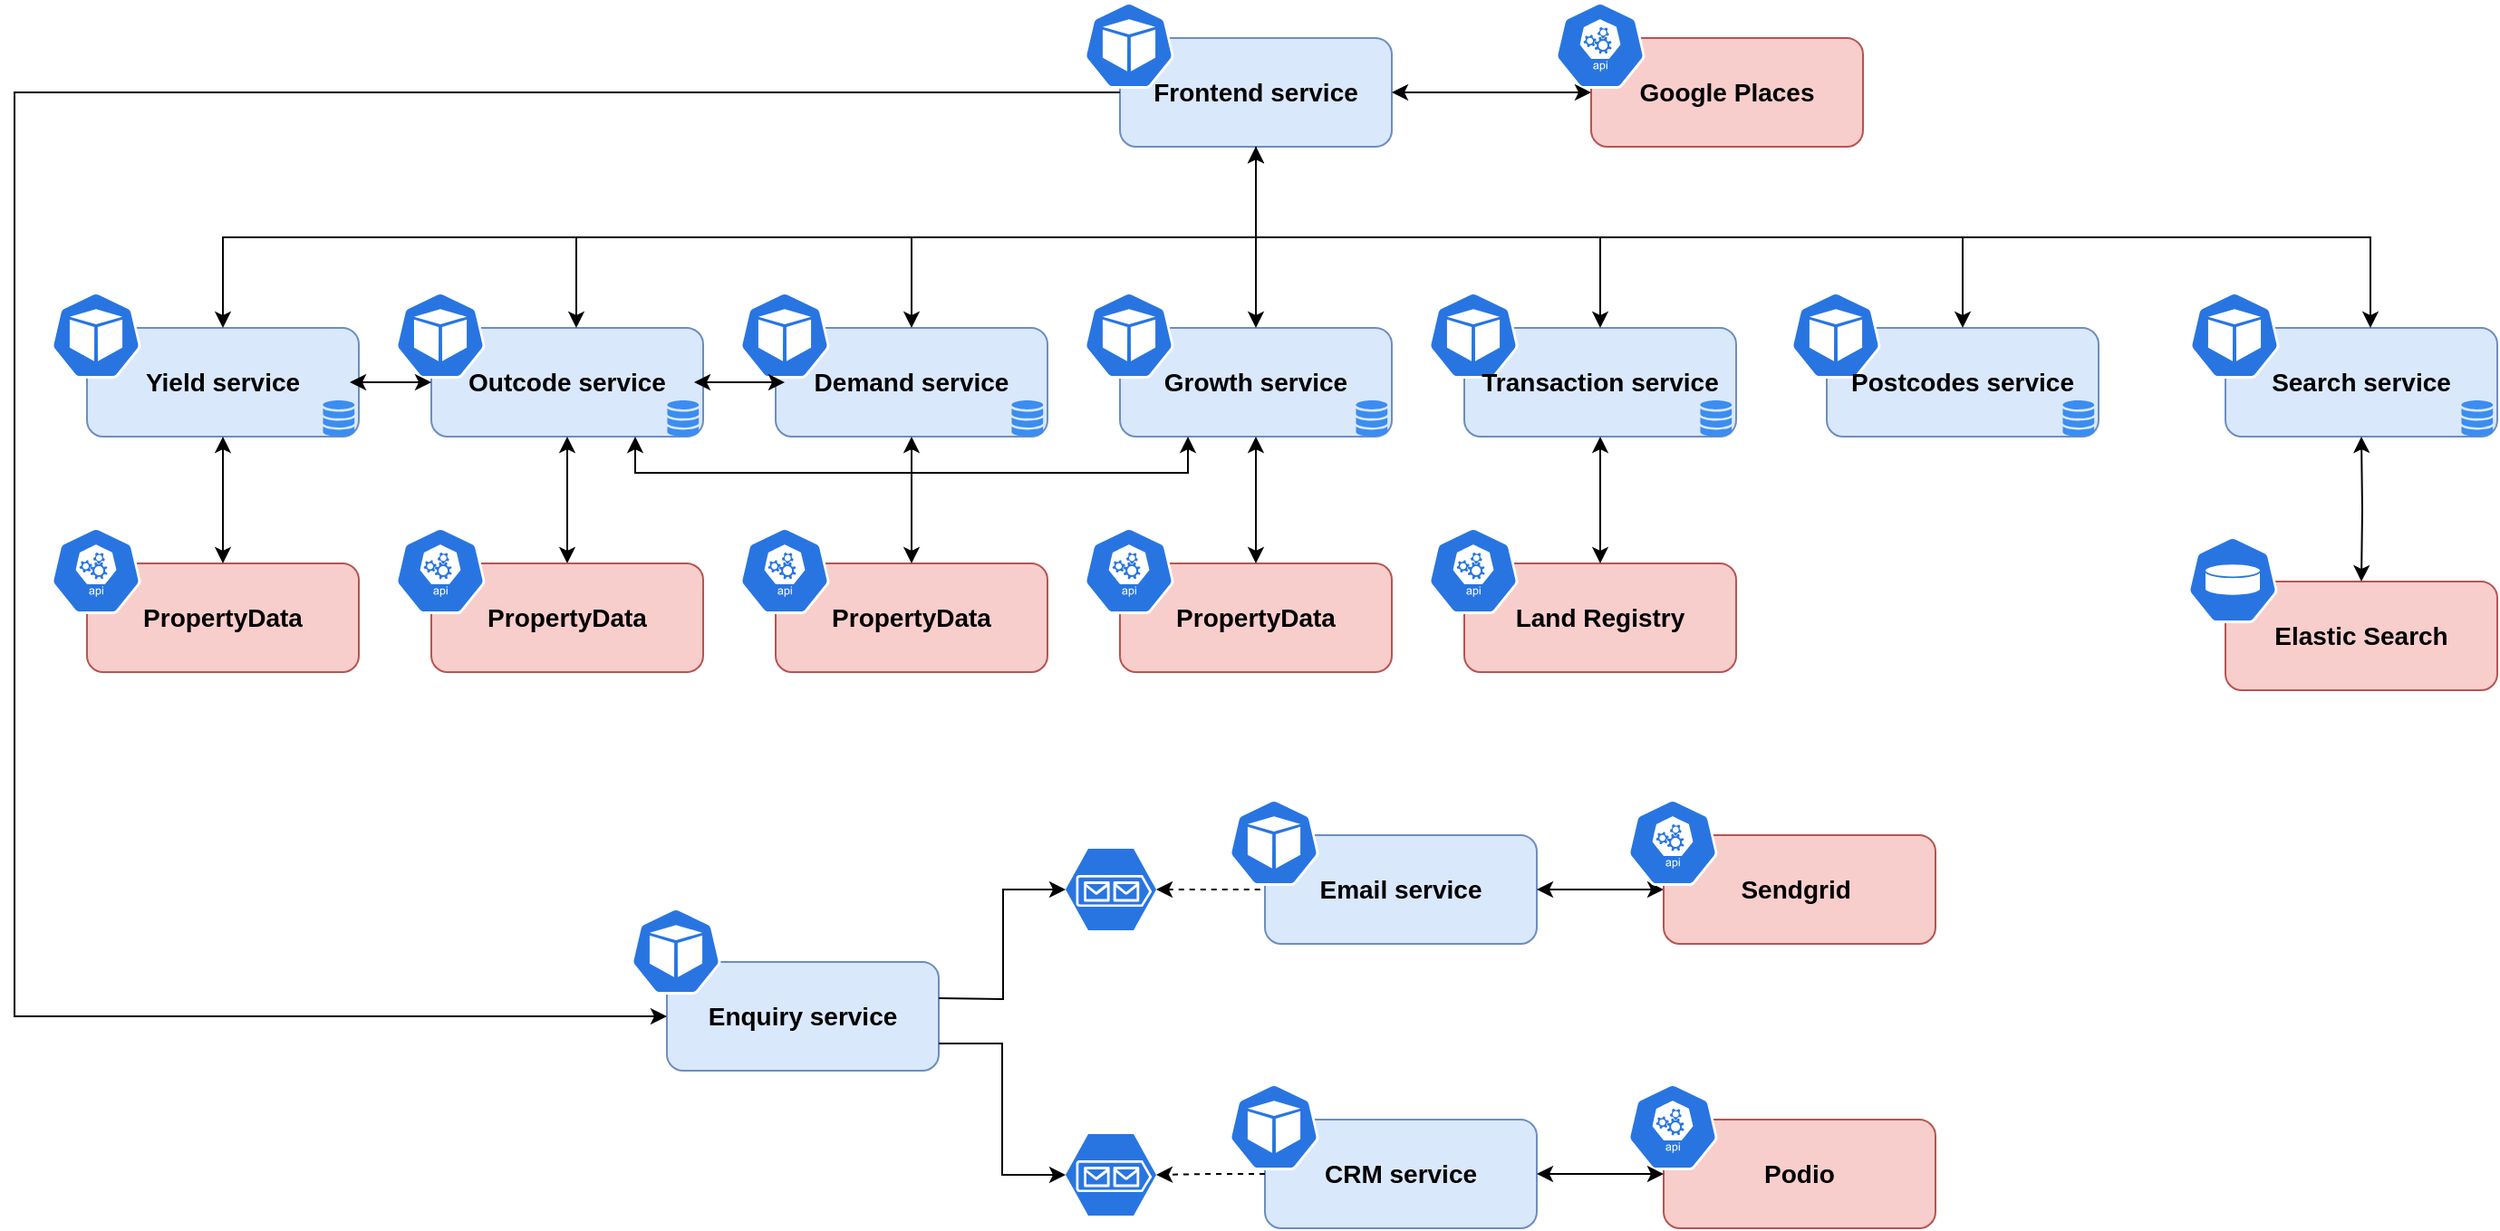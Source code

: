<mxfile version="14.9.8" type="github">
  <diagram id="yPxyJZ8AM_hMuL3Unpa9" name="current-architecture">
    <mxGraphModel dx="2777" dy="915" grid="1" gridSize="10" guides="1" tooltips="1" connect="1" arrows="1" fold="1" page="1" pageScale="1" pageWidth="850" pageHeight="1100" math="0" shadow="0">
      <root>
        <mxCell id="0" />
        <mxCell id="1" parent="0" />
        <mxCell id="XmYnf2hd-i7tS0sABOMN-187" value="" style="group" vertex="1" connectable="0" parent="1">
          <mxGeometry x="470" y="60" width="170" height="80" as="geometry" />
        </mxCell>
        <mxCell id="XmYnf2hd-i7tS0sABOMN-183" value="" style="rounded=1;whiteSpace=wrap;html=1;fillColor=#dae8fc;strokeColor=#6c8ebf;" vertex="1" parent="XmYnf2hd-i7tS0sABOMN-187">
          <mxGeometry x="20" y="20" width="150" height="60" as="geometry" />
        </mxCell>
        <mxCell id="XmYnf2hd-i7tS0sABOMN-181" value="" style="html=1;dashed=0;whitespace=wrap;fillColor=#2875E2;strokeColor=#ffffff;points=[[0.005,0.63,0],[0.1,0.2,0],[0.9,0.2,0],[0.5,0,0],[0.995,0.63,0],[0.72,0.99,0],[0.5,1,0],[0.28,0.99,0]];shape=mxgraph.kubernetes.icon;prIcon=pod" vertex="1" parent="XmYnf2hd-i7tS0sABOMN-187">
          <mxGeometry width="50" height="48" as="geometry" />
        </mxCell>
        <mxCell id="XmYnf2hd-i7tS0sABOMN-186" value="&lt;div style=&quot;font-size: 14px;&quot;&gt;&lt;b style=&quot;font-size: 14px;&quot;&gt;Frontend service&lt;/b&gt;&lt;/div&gt;" style="text;html=1;strokeColor=none;fillColor=none;align=center;verticalAlign=middle;whiteSpace=wrap;rounded=0;fontSize=14;" vertex="1" parent="XmYnf2hd-i7tS0sABOMN-187">
          <mxGeometry x="25" y="30" width="140" height="40" as="geometry" />
        </mxCell>
        <mxCell id="XmYnf2hd-i7tS0sABOMN-188" value="" style="group" vertex="1" connectable="0" parent="1">
          <mxGeometry x="90" y="220" width="170" height="80" as="geometry" />
        </mxCell>
        <mxCell id="XmYnf2hd-i7tS0sABOMN-189" value="" style="rounded=1;whiteSpace=wrap;html=1;fillColor=#dae8fc;strokeColor=#6c8ebf;" vertex="1" parent="XmYnf2hd-i7tS0sABOMN-188">
          <mxGeometry x="20" y="20" width="150" height="60" as="geometry" />
        </mxCell>
        <mxCell id="XmYnf2hd-i7tS0sABOMN-190" value="" style="html=1;dashed=0;whitespace=wrap;fillColor=#2875E2;strokeColor=#ffffff;points=[[0.005,0.63,0],[0.1,0.2,0],[0.9,0.2,0],[0.5,0,0],[0.995,0.63,0],[0.72,0.99,0],[0.5,1,0],[0.28,0.99,0]];shape=mxgraph.kubernetes.icon;prIcon=pod" vertex="1" parent="XmYnf2hd-i7tS0sABOMN-188">
          <mxGeometry width="50" height="48" as="geometry" />
        </mxCell>
        <mxCell id="XmYnf2hd-i7tS0sABOMN-191" value="&lt;div style=&quot;font-size: 14px&quot;&gt;&lt;b style=&quot;font-size: 14px&quot;&gt;Outcode service&lt;/b&gt;&lt;/div&gt;" style="text;html=1;strokeColor=none;fillColor=none;align=center;verticalAlign=middle;whiteSpace=wrap;rounded=0;fontSize=14;" vertex="1" parent="XmYnf2hd-i7tS0sABOMN-188">
          <mxGeometry x="25" y="30" width="140" height="40" as="geometry" />
        </mxCell>
        <mxCell id="XmYnf2hd-i7tS0sABOMN-331" value="" style="html=1;aspect=fixed;strokeColor=none;shadow=0;align=center;verticalAlign=top;fillColor=#3B8DF1;shape=mxgraph.gcp2.cloud_monitoring;fontSize=14;fontColor=#000000;" vertex="1" parent="XmYnf2hd-i7tS0sABOMN-188">
          <mxGeometry x="150" y="60" width="18" height="20" as="geometry" />
        </mxCell>
        <mxCell id="XmYnf2hd-i7tS0sABOMN-192" value="" style="group" vertex="1" connectable="0" parent="1">
          <mxGeometry x="280" y="220" width="170" height="80" as="geometry" />
        </mxCell>
        <mxCell id="XmYnf2hd-i7tS0sABOMN-193" value="" style="rounded=1;whiteSpace=wrap;html=1;fillColor=#dae8fc;strokeColor=#6c8ebf;" vertex="1" parent="XmYnf2hd-i7tS0sABOMN-192">
          <mxGeometry x="20" y="20" width="150" height="60" as="geometry" />
        </mxCell>
        <mxCell id="XmYnf2hd-i7tS0sABOMN-194" value="" style="html=1;dashed=0;whitespace=wrap;fillColor=#2875E2;strokeColor=#ffffff;points=[[0.005,0.63,0],[0.1,0.2,0],[0.9,0.2,0],[0.5,0,0],[0.995,0.63,0],[0.72,0.99,0],[0.5,1,0],[0.28,0.99,0]];shape=mxgraph.kubernetes.icon;prIcon=pod" vertex="1" parent="XmYnf2hd-i7tS0sABOMN-192">
          <mxGeometry width="50" height="48" as="geometry" />
        </mxCell>
        <mxCell id="XmYnf2hd-i7tS0sABOMN-195" value="&lt;div style=&quot;font-size: 14px&quot;&gt;&lt;b style=&quot;font-size: 14px&quot;&gt;Demand service&lt;/b&gt;&lt;/div&gt;" style="text;html=1;strokeColor=none;fillColor=none;align=center;verticalAlign=middle;whiteSpace=wrap;rounded=0;fontSize=14;" vertex="1" parent="XmYnf2hd-i7tS0sABOMN-192">
          <mxGeometry x="25" y="30" width="140" height="40" as="geometry" />
        </mxCell>
        <mxCell id="XmYnf2hd-i7tS0sABOMN-196" value="" style="group" vertex="1" connectable="0" parent="1">
          <mxGeometry x="470" y="220" width="170" height="80" as="geometry" />
        </mxCell>
        <mxCell id="XmYnf2hd-i7tS0sABOMN-197" value="" style="rounded=1;whiteSpace=wrap;html=1;fillColor=#dae8fc;strokeColor=#6c8ebf;" vertex="1" parent="XmYnf2hd-i7tS0sABOMN-196">
          <mxGeometry x="20" y="20" width="150" height="60" as="geometry" />
        </mxCell>
        <mxCell id="XmYnf2hd-i7tS0sABOMN-198" value="" style="html=1;dashed=0;whitespace=wrap;fillColor=#2875E2;strokeColor=#ffffff;points=[[0.005,0.63,0],[0.1,0.2,0],[0.9,0.2,0],[0.5,0,0],[0.995,0.63,0],[0.72,0.99,0],[0.5,1,0],[0.28,0.99,0]];shape=mxgraph.kubernetes.icon;prIcon=pod" vertex="1" parent="XmYnf2hd-i7tS0sABOMN-196">
          <mxGeometry width="50" height="48" as="geometry" />
        </mxCell>
        <mxCell id="XmYnf2hd-i7tS0sABOMN-199" value="&lt;div style=&quot;font-size: 14px&quot;&gt;&lt;b style=&quot;font-size: 14px&quot;&gt;Growth&lt;/b&gt;&lt;b&gt;&amp;nbsp;service&lt;/b&gt;&lt;/div&gt;" style="text;html=1;strokeColor=none;fillColor=none;align=center;verticalAlign=middle;whiteSpace=wrap;rounded=0;fontSize=14;" vertex="1" parent="XmYnf2hd-i7tS0sABOMN-196">
          <mxGeometry x="25" y="30" width="140" height="40" as="geometry" />
        </mxCell>
        <mxCell id="XmYnf2hd-i7tS0sABOMN-326" value="" style="html=1;aspect=fixed;strokeColor=none;shadow=0;align=center;verticalAlign=top;fillColor=#3B8DF1;shape=mxgraph.gcp2.cloud_monitoring;fontSize=14;fontColor=#000000;" vertex="1" parent="XmYnf2hd-i7tS0sABOMN-196">
          <mxGeometry x="150" y="60" width="18" height="20" as="geometry" />
        </mxCell>
        <mxCell id="XmYnf2hd-i7tS0sABOMN-200" value="" style="group" vertex="1" connectable="0" parent="1">
          <mxGeometry x="660" y="220" width="170" height="80" as="geometry" />
        </mxCell>
        <mxCell id="XmYnf2hd-i7tS0sABOMN-201" value="" style="rounded=1;whiteSpace=wrap;html=1;fillColor=#dae8fc;strokeColor=#6c8ebf;" vertex="1" parent="XmYnf2hd-i7tS0sABOMN-200">
          <mxGeometry x="20" y="20" width="150" height="60" as="geometry" />
        </mxCell>
        <mxCell id="XmYnf2hd-i7tS0sABOMN-202" value="" style="html=1;dashed=0;whitespace=wrap;fillColor=#2875E2;strokeColor=#ffffff;points=[[0.005,0.63,0],[0.1,0.2,0],[0.9,0.2,0],[0.5,0,0],[0.995,0.63,0],[0.72,0.99,0],[0.5,1,0],[0.28,0.99,0]];shape=mxgraph.kubernetes.icon;prIcon=pod" vertex="1" parent="XmYnf2hd-i7tS0sABOMN-200">
          <mxGeometry width="50" height="48" as="geometry" />
        </mxCell>
        <mxCell id="XmYnf2hd-i7tS0sABOMN-203" value="&lt;div style=&quot;font-size: 14px&quot;&gt;&lt;b style=&quot;font-size: 14px&quot;&gt;Transaction service&lt;/b&gt;&lt;/div&gt;" style="text;html=1;strokeColor=none;fillColor=none;align=center;verticalAlign=middle;whiteSpace=wrap;rounded=0;fontSize=14;" vertex="1" parent="XmYnf2hd-i7tS0sABOMN-200">
          <mxGeometry x="25" y="30" width="140" height="40" as="geometry" />
        </mxCell>
        <mxCell id="XmYnf2hd-i7tS0sABOMN-319" value="" style="html=1;aspect=fixed;strokeColor=none;shadow=0;align=center;verticalAlign=top;fillColor=#3B8DF1;shape=mxgraph.gcp2.cloud_monitoring;fontSize=14;fontColor=#000000;" vertex="1" parent="XmYnf2hd-i7tS0sABOMN-200">
          <mxGeometry x="150" y="60" width="18" height="20" as="geometry" />
        </mxCell>
        <mxCell id="XmYnf2hd-i7tS0sABOMN-204" value="" style="group" vertex="1" connectable="0" parent="1">
          <mxGeometry x="550" y="657" width="170" height="80" as="geometry" />
        </mxCell>
        <mxCell id="XmYnf2hd-i7tS0sABOMN-205" value="" style="rounded=1;whiteSpace=wrap;html=1;fillColor=#dae8fc;strokeColor=#6c8ebf;" vertex="1" parent="XmYnf2hd-i7tS0sABOMN-204">
          <mxGeometry x="20" y="20" width="150" height="60" as="geometry" />
        </mxCell>
        <mxCell id="XmYnf2hd-i7tS0sABOMN-206" value="" style="html=1;dashed=0;whitespace=wrap;fillColor=#2875E2;strokeColor=#ffffff;points=[[0.005,0.63,0],[0.1,0.2,0],[0.9,0.2,0],[0.5,0,0],[0.995,0.63,0],[0.72,0.99,0],[0.5,1,0],[0.28,0.99,0]];shape=mxgraph.kubernetes.icon;prIcon=pod" vertex="1" parent="XmYnf2hd-i7tS0sABOMN-204">
          <mxGeometry width="50" height="48" as="geometry" />
        </mxCell>
        <mxCell id="XmYnf2hd-i7tS0sABOMN-207" value="&lt;div style=&quot;font-size: 14px&quot;&gt;&lt;b style=&quot;font-size: 14px&quot;&gt;CRM service&lt;/b&gt;&lt;/div&gt;" style="text;html=1;strokeColor=none;fillColor=none;align=center;verticalAlign=middle;whiteSpace=wrap;rounded=0;fontSize=14;" vertex="1" parent="XmYnf2hd-i7tS0sABOMN-204">
          <mxGeometry x="25" y="30" width="140" height="40" as="geometry" />
        </mxCell>
        <mxCell id="XmYnf2hd-i7tS0sABOMN-208" value="" style="group" vertex="1" connectable="0" parent="1">
          <mxGeometry x="550" y="500" width="170" height="80" as="geometry" />
        </mxCell>
        <mxCell id="XmYnf2hd-i7tS0sABOMN-209" value="" style="rounded=1;whiteSpace=wrap;html=1;fillColor=#dae8fc;strokeColor=#6c8ebf;" vertex="1" parent="XmYnf2hd-i7tS0sABOMN-208">
          <mxGeometry x="20" y="20" width="150" height="60" as="geometry" />
        </mxCell>
        <mxCell id="XmYnf2hd-i7tS0sABOMN-210" value="" style="html=1;dashed=0;whitespace=wrap;fillColor=#2875E2;strokeColor=#ffffff;points=[[0.005,0.63,0],[0.1,0.2,0],[0.9,0.2,0],[0.5,0,0],[0.995,0.63,0],[0.72,0.99,0],[0.5,1,0],[0.28,0.99,0]];shape=mxgraph.kubernetes.icon;prIcon=pod" vertex="1" parent="XmYnf2hd-i7tS0sABOMN-208">
          <mxGeometry width="50" height="48" as="geometry" />
        </mxCell>
        <mxCell id="XmYnf2hd-i7tS0sABOMN-211" value="&lt;div style=&quot;font-size: 14px&quot;&gt;&lt;b style=&quot;font-size: 14px&quot;&gt;Email service&lt;/b&gt;&lt;/div&gt;" style="text;html=1;strokeColor=none;fillColor=none;align=center;verticalAlign=middle;whiteSpace=wrap;rounded=0;fontSize=14;" vertex="1" parent="XmYnf2hd-i7tS0sABOMN-208">
          <mxGeometry x="25" y="30" width="140" height="40" as="geometry" />
        </mxCell>
        <mxCell id="XmYnf2hd-i7tS0sABOMN-212" value="" style="group" vertex="1" connectable="0" parent="1">
          <mxGeometry x="860" y="220" width="190" height="80" as="geometry" />
        </mxCell>
        <mxCell id="XmYnf2hd-i7tS0sABOMN-213" value="" style="rounded=1;whiteSpace=wrap;html=1;fillColor=#dae8fc;strokeColor=#6c8ebf;" vertex="1" parent="XmYnf2hd-i7tS0sABOMN-212">
          <mxGeometry x="20" y="20" width="150" height="60" as="geometry" />
        </mxCell>
        <mxCell id="XmYnf2hd-i7tS0sABOMN-214" value="" style="html=1;dashed=0;whitespace=wrap;fillColor=#2875E2;strokeColor=#ffffff;points=[[0.005,0.63,0],[0.1,0.2,0],[0.9,0.2,0],[0.5,0,0],[0.995,0.63,0],[0.72,0.99,0],[0.5,1,0],[0.28,0.99,0]];shape=mxgraph.kubernetes.icon;prIcon=pod" vertex="1" parent="XmYnf2hd-i7tS0sABOMN-212">
          <mxGeometry width="50" height="48" as="geometry" />
        </mxCell>
        <mxCell id="XmYnf2hd-i7tS0sABOMN-215" value="&lt;div style=&quot;font-size: 14px&quot;&gt;&lt;b style=&quot;font-size: 14px&quot;&gt;Postcodes service&lt;/b&gt;&lt;/div&gt;" style="text;html=1;strokeColor=none;fillColor=none;align=center;verticalAlign=middle;whiteSpace=wrap;rounded=0;fontSize=14;" vertex="1" parent="XmYnf2hd-i7tS0sABOMN-212">
          <mxGeometry x="25" y="30" width="140" height="40" as="geometry" />
        </mxCell>
        <mxCell id="XmYnf2hd-i7tS0sABOMN-217" style="edgeStyle=orthogonalEdgeStyle;rounded=0;orthogonalLoop=1;jettySize=auto;html=1;entryX=0.5;entryY=0;entryDx=0;entryDy=0;fontSize=14;fontColor=#000000;horizontal=0;startArrow=classic;startFill=1;" edge="1" parent="1">
          <mxGeometry relative="1" as="geometry">
            <mxPoint x="565" y="140" as="sourcePoint" />
            <mxPoint x="190" y="240" as="targetPoint" />
            <Array as="points">
              <mxPoint x="565" y="140" />
              <mxPoint x="565" y="190" />
              <mxPoint x="190" y="190" />
            </Array>
          </mxGeometry>
        </mxCell>
        <mxCell id="XmYnf2hd-i7tS0sABOMN-218" style="edgeStyle=orthogonalEdgeStyle;rounded=0;orthogonalLoop=1;jettySize=auto;html=1;exitX=0.5;exitY=1;exitDx=0;exitDy=0;entryX=0.5;entryY=0;entryDx=0;entryDy=0;fontSize=14;fontColor=#000000;" edge="1" parent="1" source="XmYnf2hd-i7tS0sABOMN-183" target="XmYnf2hd-i7tS0sABOMN-193">
          <mxGeometry relative="1" as="geometry" />
        </mxCell>
        <mxCell id="XmYnf2hd-i7tS0sABOMN-219" style="edgeStyle=orthogonalEdgeStyle;rounded=0;orthogonalLoop=1;jettySize=auto;html=1;exitX=0.5;exitY=1;exitDx=0;exitDy=0;entryX=0.5;entryY=0;entryDx=0;entryDy=0;fontSize=14;fontColor=#000000;" edge="1" parent="1" source="XmYnf2hd-i7tS0sABOMN-183" target="XmYnf2hd-i7tS0sABOMN-197">
          <mxGeometry relative="1" as="geometry" />
        </mxCell>
        <mxCell id="XmYnf2hd-i7tS0sABOMN-220" style="edgeStyle=orthogonalEdgeStyle;rounded=0;orthogonalLoop=1;jettySize=auto;html=1;exitX=0.5;exitY=1;exitDx=0;exitDy=0;entryX=0.5;entryY=0;entryDx=0;entryDy=0;fontSize=14;fontColor=#000000;" edge="1" parent="1" source="XmYnf2hd-i7tS0sABOMN-183" target="XmYnf2hd-i7tS0sABOMN-201">
          <mxGeometry relative="1" as="geometry" />
        </mxCell>
        <mxCell id="XmYnf2hd-i7tS0sABOMN-225" style="edgeStyle=orthogonalEdgeStyle;rounded=0;orthogonalLoop=1;jettySize=auto;html=1;exitX=0.5;exitY=1;exitDx=0;exitDy=0;entryX=0.5;entryY=0;entryDx=0;entryDy=0;fontSize=14;fontColor=#000000;startArrow=classic;startFill=1;" edge="1" parent="1" source="XmYnf2hd-i7tS0sABOMN-189" target="XmYnf2hd-i7tS0sABOMN-293">
          <mxGeometry relative="1" as="geometry">
            <mxPoint x="185" y="340" as="targetPoint" />
          </mxGeometry>
        </mxCell>
        <mxCell id="XmYnf2hd-i7tS0sABOMN-230" value="" style="group" vertex="1" connectable="0" parent="1">
          <mxGeometry x="220" y="500" width="170" height="80" as="geometry" />
        </mxCell>
        <mxCell id="XmYnf2hd-i7tS0sABOMN-231" value="" style="rounded=1;whiteSpace=wrap;html=1;fillColor=#dae8fc;strokeColor=#6c8ebf;" vertex="1" parent="XmYnf2hd-i7tS0sABOMN-230">
          <mxGeometry x="20" y="90" width="150" height="60" as="geometry" />
        </mxCell>
        <mxCell id="XmYnf2hd-i7tS0sABOMN-233" value="&lt;div style=&quot;font-size: 14px&quot;&gt;&lt;b style=&quot;font-size: 14px&quot;&gt;Enquiry service&lt;/b&gt;&lt;/div&gt;" style="text;html=1;strokeColor=none;fillColor=none;align=center;verticalAlign=middle;whiteSpace=wrap;rounded=0;fontSize=14;" vertex="1" parent="XmYnf2hd-i7tS0sABOMN-230">
          <mxGeometry x="25" y="100" width="140" height="40" as="geometry" />
        </mxCell>
        <mxCell id="XmYnf2hd-i7tS0sABOMN-235" style="edgeStyle=orthogonalEdgeStyle;rounded=0;orthogonalLoop=1;jettySize=auto;html=1;entryX=0;entryY=0.5;entryDx=0;entryDy=0;fontSize=14;fontColor=#000000;startArrow=none;startFill=0;strokeWidth=1;fillColor=#f8cecc;" edge="1" parent="1" target="XmYnf2hd-i7tS0sABOMN-231">
          <mxGeometry relative="1" as="geometry">
            <mxPoint x="490" y="110" as="sourcePoint" />
            <mxPoint x="120" y="550" as="targetPoint" />
            <Array as="points">
              <mxPoint x="-120" y="110" />
              <mxPoint x="-120" y="620" />
            </Array>
          </mxGeometry>
        </mxCell>
        <mxCell id="XmYnf2hd-i7tS0sABOMN-242" style="edgeStyle=orthogonalEdgeStyle;rounded=0;orthogonalLoop=1;jettySize=auto;html=1;exitX=1;exitY=0.5;exitDx=0;exitDy=0;exitPerimeter=0;fontSize=14;fontColor=#000000;startArrow=classic;startFill=1;endArrow=none;endFill=0;dashed=1;" edge="1" parent="1" source="XmYnf2hd-i7tS0sABOMN-239">
          <mxGeometry relative="1" as="geometry">
            <mxPoint x="570" y="550" as="targetPoint" />
          </mxGeometry>
        </mxCell>
        <mxCell id="XmYnf2hd-i7tS0sABOMN-239" value="" style="verticalLabelPosition=bottom;html=1;verticalAlign=top;align=center;strokeColor=none;shape=mxgraph.azure.storage_queue;fontSize=14;fontColor=#000000;fillColor=#2875E2;" vertex="1" parent="1">
          <mxGeometry x="460" y="527.5" width="50" height="45" as="geometry" />
        </mxCell>
        <mxCell id="XmYnf2hd-i7tS0sABOMN-240" value="" style="verticalLabelPosition=bottom;html=1;verticalAlign=top;align=center;strokeColor=none;shape=mxgraph.azure.storage_queue;fontSize=14;fontColor=#000000;fillColor=#2875E2;" vertex="1" parent="1">
          <mxGeometry x="460" y="685" width="50" height="45" as="geometry" />
        </mxCell>
        <mxCell id="XmYnf2hd-i7tS0sABOMN-244" style="edgeStyle=orthogonalEdgeStyle;rounded=0;orthogonalLoop=1;jettySize=auto;html=1;entryX=0;entryY=0.5;entryDx=0;entryDy=0;entryPerimeter=0;fontSize=14;fontColor=#000000;startArrow=none;startFill=0;endArrow=classic;endFill=1;" edge="1" parent="1" target="XmYnf2hd-i7tS0sABOMN-239">
          <mxGeometry relative="1" as="geometry">
            <mxPoint x="390" y="610" as="sourcePoint" />
          </mxGeometry>
        </mxCell>
        <mxCell id="XmYnf2hd-i7tS0sABOMN-246" style="edgeStyle=orthogonalEdgeStyle;rounded=0;orthogonalLoop=1;jettySize=auto;html=1;exitX=0.5;exitY=1;exitDx=0;exitDy=0;entryX=0.5;entryY=0;entryDx=0;entryDy=0;fontSize=14;fontColor=#000000;" edge="1" parent="1" source="XmYnf2hd-i7tS0sABOMN-183" target="XmYnf2hd-i7tS0sABOMN-213">
          <mxGeometry relative="1" as="geometry">
            <mxPoint x="485" y="150" as="sourcePoint" />
            <mxPoint x="765" y="250" as="targetPoint" />
            <Array as="points">
              <mxPoint x="565" y="190" />
              <mxPoint x="955" y="190" />
            </Array>
          </mxGeometry>
        </mxCell>
        <mxCell id="XmYnf2hd-i7tS0sABOMN-252" value="" style="group" vertex="1" connectable="0" parent="1">
          <mxGeometry x="1080" y="220" width="170" height="80" as="geometry" />
        </mxCell>
        <mxCell id="XmYnf2hd-i7tS0sABOMN-253" value="" style="rounded=1;whiteSpace=wrap;html=1;fillColor=#dae8fc;strokeColor=#6c8ebf;" vertex="1" parent="XmYnf2hd-i7tS0sABOMN-252">
          <mxGeometry x="20" y="20" width="150" height="60" as="geometry" />
        </mxCell>
        <mxCell id="XmYnf2hd-i7tS0sABOMN-254" value="" style="html=1;dashed=0;whitespace=wrap;fillColor=#2875E2;strokeColor=#ffffff;points=[[0.005,0.63,0],[0.1,0.2,0],[0.9,0.2,0],[0.5,0,0],[0.995,0.63,0],[0.72,0.99,0],[0.5,1,0],[0.28,0.99,0]];shape=mxgraph.kubernetes.icon;prIcon=pod" vertex="1" parent="XmYnf2hd-i7tS0sABOMN-252">
          <mxGeometry width="50" height="48" as="geometry" />
        </mxCell>
        <mxCell id="XmYnf2hd-i7tS0sABOMN-255" value="&lt;div style=&quot;font-size: 14px&quot;&gt;&lt;b style=&quot;font-size: 14px&quot;&gt;Search service&lt;/b&gt;&lt;/div&gt;" style="text;html=1;strokeColor=none;fillColor=none;align=center;verticalAlign=middle;whiteSpace=wrap;rounded=0;fontSize=14;" vertex="1" parent="XmYnf2hd-i7tS0sABOMN-252">
          <mxGeometry x="25" y="30" width="140" height="40" as="geometry" />
        </mxCell>
        <mxCell id="XmYnf2hd-i7tS0sABOMN-332" value="" style="html=1;aspect=fixed;strokeColor=none;shadow=0;align=center;verticalAlign=top;fillColor=#3B8DF1;shape=mxgraph.gcp2.cloud_monitoring;fontSize=14;fontColor=#000000;" vertex="1" parent="XmYnf2hd-i7tS0sABOMN-252">
          <mxGeometry x="150" y="60" width="18" height="20" as="geometry" />
        </mxCell>
        <mxCell id="XmYnf2hd-i7tS0sABOMN-256" style="edgeStyle=orthogonalEdgeStyle;rounded=0;orthogonalLoop=1;jettySize=auto;html=1;entryX=0.5;entryY=0;entryDx=0;entryDy=0;fontSize=14;fontColor=#000000;" edge="1" parent="1">
          <mxGeometry relative="1" as="geometry">
            <mxPoint x="565" y="140" as="sourcePoint" />
            <mxPoint x="1180" y="240" as="targetPoint" />
            <Array as="points">
              <mxPoint x="565" y="150" />
              <mxPoint x="565" y="190" />
              <mxPoint x="1180" y="190" />
            </Array>
          </mxGeometry>
        </mxCell>
        <mxCell id="XmYnf2hd-i7tS0sABOMN-257" value="" style="edgeStyle=orthogonalEdgeStyle;rounded=0;orthogonalLoop=1;jettySize=auto;html=1;fontSize=14;fontColor=#000000;startArrow=classic;startFill=1;endArrow=classic;endFill=1;entryX=0.5;entryY=0;entryDx=0;entryDy=0;" edge="1" parent="1" target="XmYnf2hd-i7tS0sABOMN-315">
          <mxGeometry relative="1" as="geometry">
            <mxPoint x="1175" y="300" as="sourcePoint" />
          </mxGeometry>
        </mxCell>
        <mxCell id="XmYnf2hd-i7tS0sABOMN-259" value="" style="edgeStyle=orthogonalEdgeStyle;rounded=0;orthogonalLoop=1;jettySize=auto;html=1;fontSize=14;fontColor=#000000;startArrow=classic;startFill=1;endArrow=classic;endFill=1;entryX=0;entryY=0.5;entryDx=0;entryDy=0;" edge="1" parent="1" source="XmYnf2hd-i7tS0sABOMN-209" target="XmYnf2hd-i7tS0sABOMN-263">
          <mxGeometry relative="1" as="geometry" />
        </mxCell>
        <mxCell id="XmYnf2hd-i7tS0sABOMN-262" value="" style="group" vertex="1" connectable="0" parent="1">
          <mxGeometry x="770" y="500" width="170" height="80" as="geometry" />
        </mxCell>
        <mxCell id="XmYnf2hd-i7tS0sABOMN-263" value="" style="rounded=1;whiteSpace=wrap;html=1;fillColor=#f8cecc;strokeColor=#b85450;" vertex="1" parent="XmYnf2hd-i7tS0sABOMN-262">
          <mxGeometry x="20" y="20" width="150" height="60" as="geometry" />
        </mxCell>
        <mxCell id="XmYnf2hd-i7tS0sABOMN-265" value="&lt;div style=&quot;font-size: 14px&quot;&gt;&lt;b style=&quot;font-size: 14px&quot;&gt;Sendgrid&amp;nbsp;&lt;/b&gt;&lt;/div&gt;" style="text;html=1;strokeColor=none;fillColor=none;align=center;verticalAlign=middle;whiteSpace=wrap;rounded=0;fontSize=14;" vertex="1" parent="XmYnf2hd-i7tS0sABOMN-262">
          <mxGeometry x="25" y="30" width="140" height="40" as="geometry" />
        </mxCell>
        <mxCell id="XmYnf2hd-i7tS0sABOMN-258" value="" style="html=1;dashed=0;whitespace=wrap;fillColor=#2875E2;strokeColor=#ffffff;points=[[0.005,0.63,0],[0.1,0.2,0],[0.9,0.2,0],[0.5,0,0],[0.995,0.63,0],[0.72,0.99,0],[0.5,1,0],[0.28,0.99,0]];shape=mxgraph.kubernetes.icon;prIcon=api;fontSize=14;fontColor=#000000;" vertex="1" parent="XmYnf2hd-i7tS0sABOMN-262">
          <mxGeometry width="50" height="48" as="geometry" />
        </mxCell>
        <mxCell id="XmYnf2hd-i7tS0sABOMN-266" value="" style="group" vertex="1" connectable="0" parent="1">
          <mxGeometry x="770" y="657" width="170" height="80" as="geometry" />
        </mxCell>
        <mxCell id="XmYnf2hd-i7tS0sABOMN-267" value="" style="rounded=1;whiteSpace=wrap;html=1;fillColor=#f8cecc;strokeColor=#b85450;" vertex="1" parent="XmYnf2hd-i7tS0sABOMN-266">
          <mxGeometry x="20" y="20" width="150" height="60" as="geometry" />
        </mxCell>
        <mxCell id="XmYnf2hd-i7tS0sABOMN-268" value="&lt;div style=&quot;font-size: 14px&quot;&gt;&lt;b style=&quot;font-size: 14px&quot;&gt;Podio&lt;/b&gt;&lt;/div&gt;" style="text;html=1;strokeColor=none;fillColor=none;align=center;verticalAlign=middle;whiteSpace=wrap;rounded=0;fontSize=14;" vertex="1" parent="XmYnf2hd-i7tS0sABOMN-266">
          <mxGeometry x="25" y="30" width="140" height="40" as="geometry" />
        </mxCell>
        <mxCell id="XmYnf2hd-i7tS0sABOMN-269" value="" style="html=1;dashed=0;whitespace=wrap;fillColor=#2875E2;strokeColor=#ffffff;points=[[0.005,0.63,0],[0.1,0.2,0],[0.9,0.2,0],[0.5,0,0],[0.995,0.63,0],[0.72,0.99,0],[0.5,1,0],[0.28,0.99,0]];shape=mxgraph.kubernetes.icon;prIcon=api;fontSize=14;fontColor=#000000;" vertex="1" parent="XmYnf2hd-i7tS0sABOMN-266">
          <mxGeometry width="50" height="48" as="geometry" />
        </mxCell>
        <mxCell id="XmYnf2hd-i7tS0sABOMN-272" style="edgeStyle=orthogonalEdgeStyle;rounded=0;orthogonalLoop=1;jettySize=auto;html=1;exitX=1;exitY=0.5;exitDx=0;exitDy=0;entryX=0;entryY=0.5;entryDx=0;entryDy=0;fontSize=14;fontColor=#000000;startArrow=classic;startFill=1;endArrow=classic;endFill=1;" edge="1" parent="1" source="XmYnf2hd-i7tS0sABOMN-205" target="XmYnf2hd-i7tS0sABOMN-267">
          <mxGeometry relative="1" as="geometry" />
        </mxCell>
        <mxCell id="XmYnf2hd-i7tS0sABOMN-273" style="edgeStyle=orthogonalEdgeStyle;rounded=0;orthogonalLoop=1;jettySize=auto;html=1;exitX=1;exitY=0.75;exitDx=0;exitDy=0;entryX=0;entryY=0.5;entryDx=0;entryDy=0;entryPerimeter=0;fontSize=14;fontColor=#000000;startArrow=none;startFill=0;endArrow=classic;endFill=1;" edge="1" parent="1" source="XmYnf2hd-i7tS0sABOMN-231" target="XmYnf2hd-i7tS0sABOMN-240">
          <mxGeometry relative="1" as="geometry" />
        </mxCell>
        <mxCell id="XmYnf2hd-i7tS0sABOMN-274" value="" style="group" vertex="1" connectable="0" parent="1">
          <mxGeometry x="730" y="60" width="170" height="80" as="geometry" />
        </mxCell>
        <mxCell id="XmYnf2hd-i7tS0sABOMN-275" value="" style="rounded=1;whiteSpace=wrap;html=1;fillColor=#f8cecc;strokeColor=#b85450;" vertex="1" parent="XmYnf2hd-i7tS0sABOMN-274">
          <mxGeometry x="20" y="20" width="150" height="60" as="geometry" />
        </mxCell>
        <mxCell id="XmYnf2hd-i7tS0sABOMN-276" value="&lt;div style=&quot;font-size: 14px&quot;&gt;&lt;b style=&quot;font-size: 14px&quot;&gt;Google Places&lt;/b&gt;&lt;/div&gt;" style="text;html=1;strokeColor=none;fillColor=none;align=center;verticalAlign=middle;whiteSpace=wrap;rounded=0;fontSize=14;" vertex="1" parent="XmYnf2hd-i7tS0sABOMN-274">
          <mxGeometry x="25" y="30" width="140" height="40" as="geometry" />
        </mxCell>
        <mxCell id="XmYnf2hd-i7tS0sABOMN-277" value="" style="html=1;dashed=0;whitespace=wrap;fillColor=#2875E2;strokeColor=#ffffff;points=[[0.005,0.63,0],[0.1,0.2,0],[0.9,0.2,0],[0.5,0,0],[0.995,0.63,0],[0.72,0.99,0],[0.5,1,0],[0.28,0.99,0]];shape=mxgraph.kubernetes.icon;prIcon=api;fontSize=14;fontColor=#000000;" vertex="1" parent="XmYnf2hd-i7tS0sABOMN-274">
          <mxGeometry width="50" height="48" as="geometry" />
        </mxCell>
        <mxCell id="XmYnf2hd-i7tS0sABOMN-279" style="edgeStyle=orthogonalEdgeStyle;rounded=0;orthogonalLoop=1;jettySize=auto;html=1;exitX=1;exitY=0.5;exitDx=0;exitDy=0;entryX=0;entryY=0.5;entryDx=0;entryDy=0;fontSize=14;fontColor=#000000;startArrow=classic;startFill=1;endArrow=classic;endFill=1;" edge="1" parent="1" source="XmYnf2hd-i7tS0sABOMN-183" target="XmYnf2hd-i7tS0sABOMN-275">
          <mxGeometry relative="1" as="geometry" />
        </mxCell>
        <mxCell id="XmYnf2hd-i7tS0sABOMN-280" value="" style="edgeStyle=orthogonalEdgeStyle;rounded=0;orthogonalLoop=1;jettySize=auto;html=1;fontSize=14;fontColor=#000000;startArrow=classic;startFill=1;endArrow=classic;endFill=1;" edge="1" parent="1" source="XmYnf2hd-i7tS0sABOMN-195" target="XmYnf2hd-i7tS0sABOMN-191">
          <mxGeometry relative="1" as="geometry" />
        </mxCell>
        <mxCell id="XmYnf2hd-i7tS0sABOMN-281" style="edgeStyle=orthogonalEdgeStyle;rounded=0;orthogonalLoop=1;jettySize=auto;html=1;exitX=0.25;exitY=1;exitDx=0;exitDy=0;entryX=0.75;entryY=1;entryDx=0;entryDy=0;fontSize=14;fontColor=#000000;startArrow=classic;startFill=1;endArrow=classic;endFill=1;" edge="1" parent="1" source="XmYnf2hd-i7tS0sABOMN-197" target="XmYnf2hd-i7tS0sABOMN-189">
          <mxGeometry relative="1" as="geometry" />
        </mxCell>
        <mxCell id="XmYnf2hd-i7tS0sABOMN-282" value="" style="group" vertex="1" connectable="0" parent="1">
          <mxGeometry x="-100" y="220" width="170" height="80" as="geometry" />
        </mxCell>
        <mxCell id="XmYnf2hd-i7tS0sABOMN-283" value="" style="rounded=1;whiteSpace=wrap;html=1;fillColor=#dae8fc;strokeColor=#6c8ebf;" vertex="1" parent="XmYnf2hd-i7tS0sABOMN-282">
          <mxGeometry x="20" y="20" width="150" height="60" as="geometry" />
        </mxCell>
        <mxCell id="XmYnf2hd-i7tS0sABOMN-284" value="" style="html=1;dashed=0;whitespace=wrap;fillColor=#2875E2;strokeColor=#ffffff;points=[[0.005,0.63,0],[0.1,0.2,0],[0.9,0.2,0],[0.5,0,0],[0.995,0.63,0],[0.72,0.99,0],[0.5,1,0],[0.28,0.99,0]];shape=mxgraph.kubernetes.icon;prIcon=pod" vertex="1" parent="XmYnf2hd-i7tS0sABOMN-282">
          <mxGeometry width="50" height="48" as="geometry" />
        </mxCell>
        <mxCell id="XmYnf2hd-i7tS0sABOMN-285" value="&lt;div style=&quot;font-size: 14px&quot;&gt;&lt;b style=&quot;font-size: 14px&quot;&gt;Yield service&lt;/b&gt;&lt;/div&gt;" style="text;html=1;strokeColor=none;fillColor=none;align=center;verticalAlign=middle;whiteSpace=wrap;rounded=0;fontSize=14;" vertex="1" parent="XmYnf2hd-i7tS0sABOMN-282">
          <mxGeometry x="25" y="30" width="140" height="40" as="geometry" />
        </mxCell>
        <mxCell id="XmYnf2hd-i7tS0sABOMN-328" value="" style="html=1;aspect=fixed;strokeColor=none;shadow=0;align=center;verticalAlign=top;fillColor=#3B8DF1;shape=mxgraph.gcp2.cloud_monitoring;fontSize=14;fontColor=#000000;" vertex="1" parent="XmYnf2hd-i7tS0sABOMN-282">
          <mxGeometry x="150" y="60" width="18" height="20" as="geometry" />
        </mxCell>
        <mxCell id="XmYnf2hd-i7tS0sABOMN-286" style="edgeStyle=orthogonalEdgeStyle;rounded=0;orthogonalLoop=1;jettySize=auto;html=1;entryX=0.5;entryY=0;entryDx=0;entryDy=0;fontSize=14;fontColor=#000000;horizontal=0;startArrow=classic;startFill=1;exitX=0.5;exitY=1;exitDx=0;exitDy=0;" edge="1" parent="1" source="XmYnf2hd-i7tS0sABOMN-183" target="XmYnf2hd-i7tS0sABOMN-283">
          <mxGeometry relative="1" as="geometry">
            <mxPoint x="575" y="150" as="sourcePoint" />
            <mxPoint x="200" y="250" as="targetPoint" />
            <Array as="points">
              <mxPoint x="565" y="190" />
              <mxPoint x="-5" y="190" />
            </Array>
          </mxGeometry>
        </mxCell>
        <mxCell id="XmYnf2hd-i7tS0sABOMN-287" style="edgeStyle=orthogonalEdgeStyle;rounded=0;orthogonalLoop=1;jettySize=auto;html=1;exitX=1;exitY=0.5;exitDx=0;exitDy=0;entryX=0;entryY=0.5;entryDx=0;entryDy=0;fontSize=14;fontColor=#000000;startArrow=classic;startFill=1;endArrow=classic;endFill=1;" edge="1" parent="1" source="XmYnf2hd-i7tS0sABOMN-285" target="XmYnf2hd-i7tS0sABOMN-189">
          <mxGeometry relative="1" as="geometry" />
        </mxCell>
        <mxCell id="XmYnf2hd-i7tS0sABOMN-288" value="" style="group" vertex="1" connectable="0" parent="1">
          <mxGeometry x="-100" y="350" width="170" height="80" as="geometry" />
        </mxCell>
        <mxCell id="XmYnf2hd-i7tS0sABOMN-289" value="" style="rounded=1;whiteSpace=wrap;html=1;fillColor=#f8cecc;strokeColor=#b85450;" vertex="1" parent="XmYnf2hd-i7tS0sABOMN-288">
          <mxGeometry x="20" y="20" width="150" height="60" as="geometry" />
        </mxCell>
        <mxCell id="XmYnf2hd-i7tS0sABOMN-290" value="&lt;div style=&quot;font-size: 14px&quot;&gt;&lt;b style=&quot;font-size: 14px&quot;&gt;PropertyData&lt;/b&gt;&lt;/div&gt;" style="text;html=1;strokeColor=none;fillColor=none;align=center;verticalAlign=middle;whiteSpace=wrap;rounded=0;fontSize=14;" vertex="1" parent="XmYnf2hd-i7tS0sABOMN-288">
          <mxGeometry x="25" y="30" width="140" height="40" as="geometry" />
        </mxCell>
        <mxCell id="XmYnf2hd-i7tS0sABOMN-291" value="" style="html=1;dashed=0;whitespace=wrap;fillColor=#2875E2;strokeColor=#ffffff;points=[[0.005,0.63,0],[0.1,0.2,0],[0.9,0.2,0],[0.5,0,0],[0.995,0.63,0],[0.72,0.99,0],[0.5,1,0],[0.28,0.99,0]];shape=mxgraph.kubernetes.icon;prIcon=api;fontSize=14;fontColor=#000000;" vertex="1" parent="XmYnf2hd-i7tS0sABOMN-288">
          <mxGeometry width="50" height="48" as="geometry" />
        </mxCell>
        <mxCell id="XmYnf2hd-i7tS0sABOMN-292" value="" style="group" vertex="1" connectable="0" parent="1">
          <mxGeometry x="90" y="350" width="170" height="80" as="geometry" />
        </mxCell>
        <mxCell id="XmYnf2hd-i7tS0sABOMN-293" value="" style="rounded=1;whiteSpace=wrap;html=1;fillColor=#f8cecc;strokeColor=#b85450;" vertex="1" parent="XmYnf2hd-i7tS0sABOMN-292">
          <mxGeometry x="20" y="20" width="150" height="60" as="geometry" />
        </mxCell>
        <mxCell id="XmYnf2hd-i7tS0sABOMN-294" value="&lt;div style=&quot;font-size: 14px&quot;&gt;&lt;b&gt;PropertyData&lt;/b&gt;&lt;br&gt;&lt;/div&gt;" style="text;html=1;strokeColor=none;fillColor=none;align=center;verticalAlign=middle;whiteSpace=wrap;rounded=0;fontSize=14;" vertex="1" parent="XmYnf2hd-i7tS0sABOMN-292">
          <mxGeometry x="25" y="30" width="140" height="40" as="geometry" />
        </mxCell>
        <mxCell id="XmYnf2hd-i7tS0sABOMN-295" value="" style="html=1;dashed=0;whitespace=wrap;fillColor=#2875E2;strokeColor=#ffffff;points=[[0.005,0.63,0],[0.1,0.2,0],[0.9,0.2,0],[0.5,0,0],[0.995,0.63,0],[0.72,0.99,0],[0.5,1,0],[0.28,0.99,0]];shape=mxgraph.kubernetes.icon;prIcon=api;fontSize=14;fontColor=#000000;" vertex="1" parent="XmYnf2hd-i7tS0sABOMN-292">
          <mxGeometry width="50" height="48" as="geometry" />
        </mxCell>
        <mxCell id="XmYnf2hd-i7tS0sABOMN-232" value="" style="html=1;dashed=0;whitespace=wrap;fillColor=#2875E2;strokeColor=#ffffff;points=[[0.005,0.63,0],[0.1,0.2,0],[0.9,0.2,0],[0.5,0,0],[0.995,0.63,0],[0.72,0.99,0],[0.5,1,0],[0.28,0.99,0]];shape=mxgraph.kubernetes.icon;prIcon=pod" vertex="1" parent="1">
          <mxGeometry x="220" y="560" width="50" height="48" as="geometry" />
        </mxCell>
        <mxCell id="XmYnf2hd-i7tS0sABOMN-297" value="" style="group" vertex="1" connectable="0" parent="1">
          <mxGeometry x="280" y="350" width="170" height="80" as="geometry" />
        </mxCell>
        <mxCell id="XmYnf2hd-i7tS0sABOMN-298" value="" style="rounded=1;whiteSpace=wrap;html=1;fillColor=#f8cecc;strokeColor=#b85450;" vertex="1" parent="XmYnf2hd-i7tS0sABOMN-297">
          <mxGeometry x="20" y="20" width="150" height="60" as="geometry" />
        </mxCell>
        <mxCell id="XmYnf2hd-i7tS0sABOMN-299" value="&lt;div style=&quot;font-size: 14px&quot;&gt;&lt;b&gt;PropertyData&lt;/b&gt;&lt;br&gt;&lt;/div&gt;" style="text;html=1;strokeColor=none;fillColor=none;align=center;verticalAlign=middle;whiteSpace=wrap;rounded=0;fontSize=14;" vertex="1" parent="XmYnf2hd-i7tS0sABOMN-297">
          <mxGeometry x="25" y="30" width="140" height="40" as="geometry" />
        </mxCell>
        <mxCell id="XmYnf2hd-i7tS0sABOMN-300" value="" style="html=1;dashed=0;whitespace=wrap;fillColor=#2875E2;strokeColor=#ffffff;points=[[0.005,0.63,0],[0.1,0.2,0],[0.9,0.2,0],[0.5,0,0],[0.995,0.63,0],[0.72,0.99,0],[0.5,1,0],[0.28,0.99,0]];shape=mxgraph.kubernetes.icon;prIcon=api;fontSize=14;fontColor=#000000;" vertex="1" parent="XmYnf2hd-i7tS0sABOMN-297">
          <mxGeometry width="50" height="48" as="geometry" />
        </mxCell>
        <mxCell id="XmYnf2hd-i7tS0sABOMN-301" value="" style="group" vertex="1" connectable="0" parent="1">
          <mxGeometry x="470" y="350" width="170" height="80" as="geometry" />
        </mxCell>
        <mxCell id="XmYnf2hd-i7tS0sABOMN-302" value="" style="rounded=1;whiteSpace=wrap;html=1;fillColor=#f8cecc;strokeColor=#b85450;" vertex="1" parent="XmYnf2hd-i7tS0sABOMN-301">
          <mxGeometry x="20" y="20" width="150" height="60" as="geometry" />
        </mxCell>
        <mxCell id="XmYnf2hd-i7tS0sABOMN-303" value="&lt;div style=&quot;font-size: 14px&quot;&gt;&lt;b&gt;PropertyData&lt;/b&gt;&lt;br&gt;&lt;/div&gt;" style="text;html=1;strokeColor=none;fillColor=none;align=center;verticalAlign=middle;whiteSpace=wrap;rounded=0;fontSize=14;" vertex="1" parent="XmYnf2hd-i7tS0sABOMN-301">
          <mxGeometry x="25" y="30" width="140" height="40" as="geometry" />
        </mxCell>
        <mxCell id="XmYnf2hd-i7tS0sABOMN-304" value="" style="html=1;dashed=0;whitespace=wrap;fillColor=#2875E2;strokeColor=#ffffff;points=[[0.005,0.63,0],[0.1,0.2,0],[0.9,0.2,0],[0.5,0,0],[0.995,0.63,0],[0.72,0.99,0],[0.5,1,0],[0.28,0.99,0]];shape=mxgraph.kubernetes.icon;prIcon=api;fontSize=14;fontColor=#000000;" vertex="1" parent="XmYnf2hd-i7tS0sABOMN-301">
          <mxGeometry width="50" height="48" as="geometry" />
        </mxCell>
        <mxCell id="XmYnf2hd-i7tS0sABOMN-305" value="" style="group" vertex="1" connectable="0" parent="1">
          <mxGeometry x="660" y="350" width="170" height="80" as="geometry" />
        </mxCell>
        <mxCell id="XmYnf2hd-i7tS0sABOMN-306" value="" style="rounded=1;whiteSpace=wrap;html=1;fillColor=#f8cecc;strokeColor=#b85450;" vertex="1" parent="XmYnf2hd-i7tS0sABOMN-305">
          <mxGeometry x="20" y="20" width="150" height="60" as="geometry" />
        </mxCell>
        <mxCell id="XmYnf2hd-i7tS0sABOMN-307" value="&lt;div style=&quot;font-size: 14px&quot;&gt;&lt;b style=&quot;font-size: 14px&quot;&gt;Land Registry&lt;/b&gt;&lt;/div&gt;" style="text;html=1;strokeColor=none;fillColor=none;align=center;verticalAlign=middle;whiteSpace=wrap;rounded=0;fontSize=14;" vertex="1" parent="XmYnf2hd-i7tS0sABOMN-305">
          <mxGeometry x="25" y="30" width="140" height="40" as="geometry" />
        </mxCell>
        <mxCell id="XmYnf2hd-i7tS0sABOMN-308" value="" style="html=1;dashed=0;whitespace=wrap;fillColor=#2875E2;strokeColor=#ffffff;points=[[0.005,0.63,0],[0.1,0.2,0],[0.9,0.2,0],[0.5,0,0],[0.995,0.63,0],[0.72,0.99,0],[0.5,1,0],[0.28,0.99,0]];shape=mxgraph.kubernetes.icon;prIcon=api;fontSize=14;fontColor=#000000;" vertex="1" parent="XmYnf2hd-i7tS0sABOMN-305">
          <mxGeometry width="50" height="48" as="geometry" />
        </mxCell>
        <mxCell id="XmYnf2hd-i7tS0sABOMN-310" style="edgeStyle=orthogonalEdgeStyle;rounded=0;orthogonalLoop=1;jettySize=auto;html=1;exitX=0.5;exitY=1;exitDx=0;exitDy=0;entryX=0.5;entryY=0;entryDx=0;entryDy=0;fontSize=14;fontColor=#000000;startArrow=classic;startFill=1;endArrow=classic;endFill=1;" edge="1" parent="1" source="XmYnf2hd-i7tS0sABOMN-283" target="XmYnf2hd-i7tS0sABOMN-289">
          <mxGeometry relative="1" as="geometry" />
        </mxCell>
        <mxCell id="XmYnf2hd-i7tS0sABOMN-311" style="edgeStyle=orthogonalEdgeStyle;rounded=0;orthogonalLoop=1;jettySize=auto;html=1;exitX=0.5;exitY=1;exitDx=0;exitDy=0;fontSize=14;fontColor=#000000;startArrow=classic;startFill=1;endArrow=classic;endFill=1;" edge="1" parent="1" source="XmYnf2hd-i7tS0sABOMN-193" target="XmYnf2hd-i7tS0sABOMN-298">
          <mxGeometry relative="1" as="geometry" />
        </mxCell>
        <mxCell id="XmYnf2hd-i7tS0sABOMN-312" style="edgeStyle=orthogonalEdgeStyle;rounded=0;orthogonalLoop=1;jettySize=auto;html=1;exitX=0.5;exitY=1;exitDx=0;exitDy=0;entryX=0.5;entryY=0;entryDx=0;entryDy=0;fontSize=14;fontColor=#000000;startArrow=classic;startFill=1;endArrow=classic;endFill=1;" edge="1" parent="1" source="XmYnf2hd-i7tS0sABOMN-197" target="XmYnf2hd-i7tS0sABOMN-302">
          <mxGeometry relative="1" as="geometry" />
        </mxCell>
        <mxCell id="XmYnf2hd-i7tS0sABOMN-313" style="edgeStyle=orthogonalEdgeStyle;rounded=0;orthogonalLoop=1;jettySize=auto;html=1;exitX=0.5;exitY=1;exitDx=0;exitDy=0;entryX=0.5;entryY=0;entryDx=0;entryDy=0;fontSize=14;fontColor=#000000;startArrow=classic;startFill=1;endArrow=classic;endFill=1;" edge="1" parent="1" source="XmYnf2hd-i7tS0sABOMN-201" target="XmYnf2hd-i7tS0sABOMN-306">
          <mxGeometry relative="1" as="geometry" />
        </mxCell>
        <mxCell id="XmYnf2hd-i7tS0sABOMN-314" value="" style="group" vertex="1" connectable="0" parent="1">
          <mxGeometry x="1080" y="360" width="170" height="80" as="geometry" />
        </mxCell>
        <mxCell id="XmYnf2hd-i7tS0sABOMN-315" value="" style="rounded=1;whiteSpace=wrap;html=1;fillColor=#f8cecc;strokeColor=#b85450;" vertex="1" parent="XmYnf2hd-i7tS0sABOMN-314">
          <mxGeometry x="20" y="20" width="150" height="60" as="geometry" />
        </mxCell>
        <mxCell id="XmYnf2hd-i7tS0sABOMN-316" value="&lt;div style=&quot;font-size: 14px&quot;&gt;&lt;b style=&quot;font-size: 14px&quot;&gt;Elastic Search&lt;/b&gt;&lt;/div&gt;" style="text;html=1;strokeColor=none;fillColor=none;align=center;verticalAlign=middle;whiteSpace=wrap;rounded=0;fontSize=14;" vertex="1" parent="XmYnf2hd-i7tS0sABOMN-314">
          <mxGeometry x="25" y="30" width="140" height="40" as="geometry" />
        </mxCell>
        <mxCell id="XmYnf2hd-i7tS0sABOMN-247" value="" style="html=1;dashed=0;whitespace=wrap;fillColor=#2875E2;strokeColor=#ffffff;points=[[0.005,0.63,0],[0.1,0.2,0],[0.9,0.2,0],[0.5,0,0],[0.995,0.63,0],[0.72,0.99,0],[0.5,1,0],[0.28,0.99,0]];shape=mxgraph.kubernetes.icon;prIcon=pv;fontSize=14;fontColor=#000000;" vertex="1" parent="XmYnf2hd-i7tS0sABOMN-314">
          <mxGeometry x="-1" y="-5" width="50" height="48" as="geometry" />
        </mxCell>
        <mxCell id="XmYnf2hd-i7tS0sABOMN-251" value="" style="html=1;aspect=fixed;strokeColor=none;shadow=0;align=center;verticalAlign=top;fillColor=#3B8DF1;shape=mxgraph.gcp2.cloud_monitoring;fontSize=14;fontColor=#000000;" vertex="1" parent="1">
          <mxGeometry x="1010" y="280" width="18" height="20" as="geometry" />
        </mxCell>
        <mxCell id="XmYnf2hd-i7tS0sABOMN-327" value="" style="html=1;aspect=fixed;strokeColor=none;shadow=0;align=center;verticalAlign=top;fillColor=#3B8DF1;shape=mxgraph.gcp2.cloud_monitoring;fontSize=14;fontColor=#000000;" vertex="1" parent="1">
          <mxGeometry x="430" y="280" width="18" height="20" as="geometry" />
        </mxCell>
        <mxCell id="XmYnf2hd-i7tS0sABOMN-333" value="" style="edgeStyle=orthogonalEdgeStyle;rounded=0;orthogonalLoop=1;jettySize=auto;html=1;dashed=1;fontSize=14;fontColor=#000000;startArrow=none;startFill=0;endArrow=classic;endFill=1;strokeWidth=1;" edge="1" parent="1" source="XmYnf2hd-i7tS0sABOMN-205" target="XmYnf2hd-i7tS0sABOMN-240">
          <mxGeometry relative="1" as="geometry" />
        </mxCell>
      </root>
    </mxGraphModel>
  </diagram>
</mxfile>

